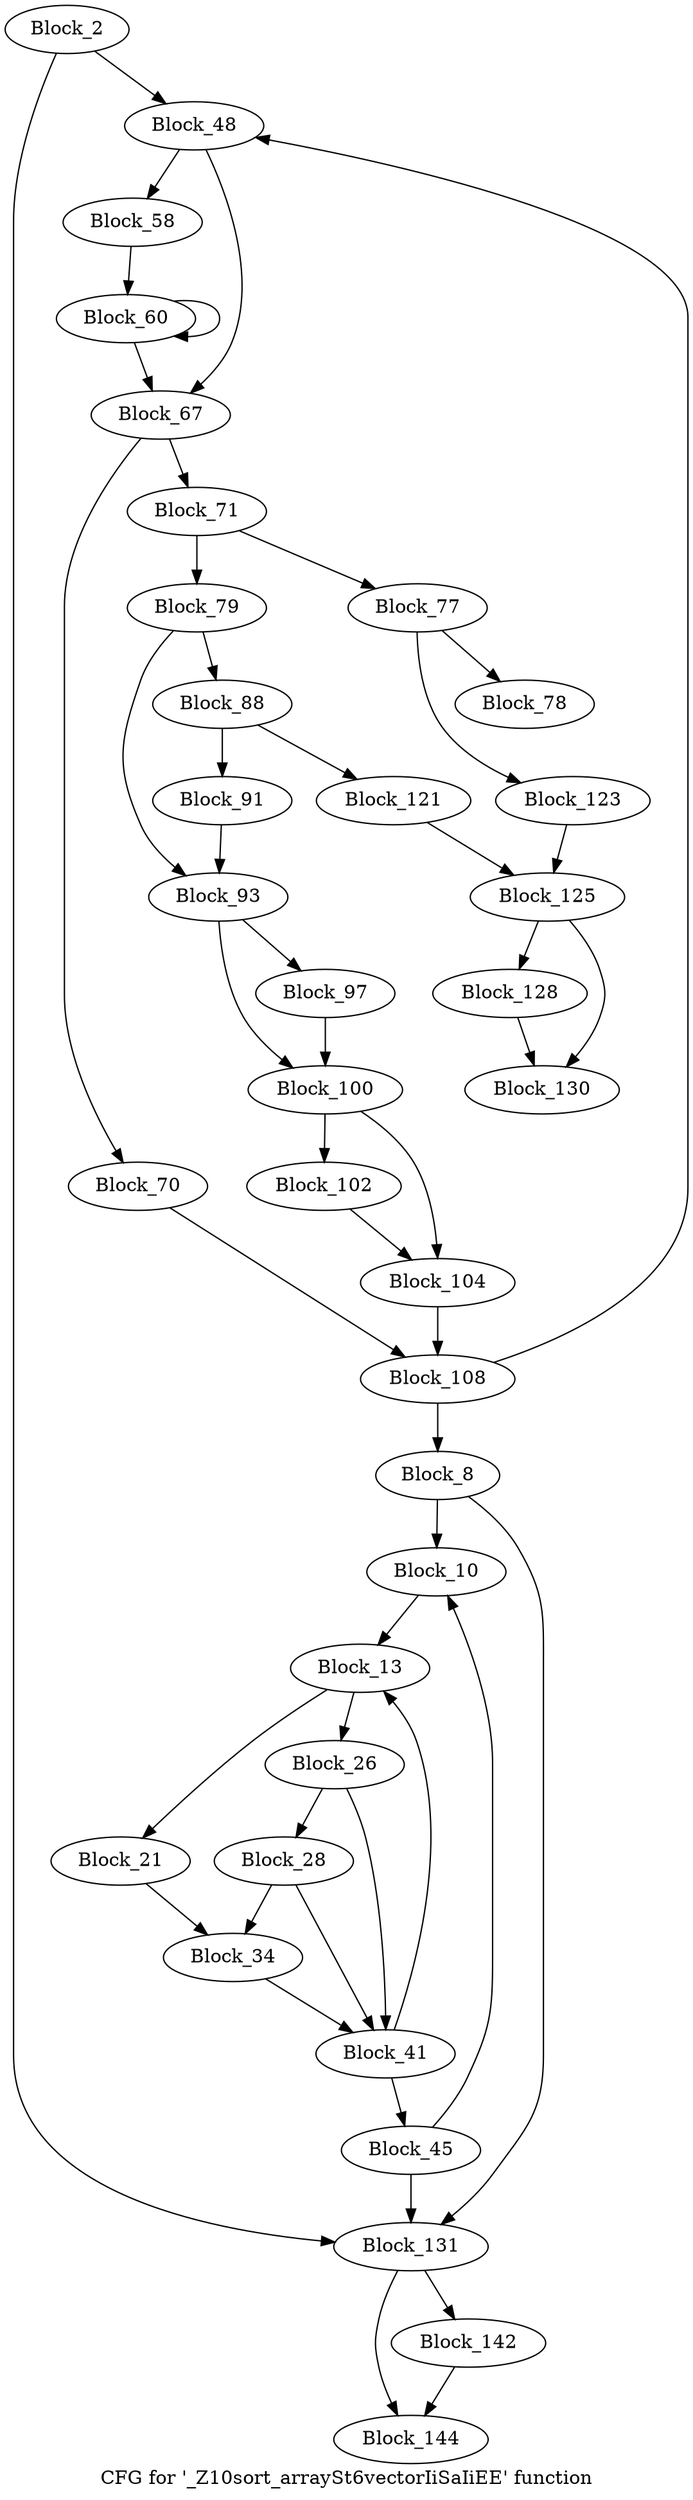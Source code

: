 digraph "CFG for '_Z10sort_arraySt6vectorIiSaIiEE' function" {
	label="CFG for '_Z10sort_arraySt6vectorIiSaIiEE' function";

	block_2 [label="Block_2"];
	block_2:s0 -> block_131;
	block_2:s1 -> block_48;
	block_8 [label="Block_8"];
	block_8:s0 -> block_131;
	block_8:s1 -> block_10;
	block_10 [label="Block_10"];
	block_10 -> block_13;
	block_13 [label="Block_13"];
	block_13:s0 -> block_21;
	block_13:s1 -> block_26;
	block_21 [label="Block_21"];
	block_21 -> block_34;
	block_26 [label="Block_26"];
	block_26:s0 -> block_28;
	block_26:s1 -> block_41;
	block_28 [label="Block_28"];
	block_28:s0 -> block_34;
	block_28:s1 -> block_41;
	block_34 [label="Block_34"];
	block_34 -> block_41;
	block_41 [label="Block_41"];
	block_41:s0 -> block_45;
	block_41:s1 -> block_13;
	block_45 [label="Block_45"];
	block_45:s0 -> block_131;
	block_45:s1 -> block_10;
	block_48 [label="Block_48"];
	block_48:s0 -> block_67;
	block_48:s1 -> block_58;
	block_58 [label="Block_58"];
	block_58 -> block_60;
	block_60 [label="Block_60"];
	block_60:s0 -> block_67;
	block_60:s1 -> block_60;
	block_67 [label="Block_67"];
	block_67:s0 -> block_71;
	block_67:s1 -> block_70;
	block_70 [label="Block_70"];
	block_70 -> block_108;
	block_71 [label="Block_71"];
	block_71:s0 -> block_77;
	block_71:s1 -> block_79;
	block_77 [label="Block_77"];
	block_77 -> block_78;
	block_77 -> block_123;
	block_78 [label="Block_78"];
	block_79 [label="Block_79"];
	block_79:s0 -> block_93;
	block_79:s1 -> block_88;
	block_88 [label="Block_88"];
	block_88 -> block_91;
	block_88 -> block_121;
	block_91 [label="Block_91"];
	block_91 -> block_93;
	block_93 [label="Block_93"];
	block_93:s0 -> block_97;
	block_93:s1 -> block_100;
	block_97 [label="Block_97"];
	block_97 -> block_100;
	block_100 [label="Block_100"];
	block_100:s0 -> block_104;
	block_100:s1 -> block_102;
	block_102 [label="Block_102"];
	block_102 -> block_104;
	block_104 [label="Block_104"];
	block_104 -> block_108;
	block_108 [label="Block_108"];
	block_108:s0 -> block_48;
	block_108:s1 -> block_8;
	block_121 [label="Block_121"];
	block_121 -> block_125;
	block_123 [label="Block_123"];
	block_123 -> block_125;
	block_125 [label="Block_125"];
	block_125:s0 -> block_130;
	block_125:s1 -> block_128;
	block_128 [label="Block_128"];
	block_128 -> block_130;
	block_130 [label="Block_130"];
	block_131 [label="Block_131"];
	block_131:s0 -> block_144;
	block_131:s1 -> block_142;
	block_142 [label="Block_142"];
	block_142 -> block_144;
	block_144 [label="Block_144"];
}
